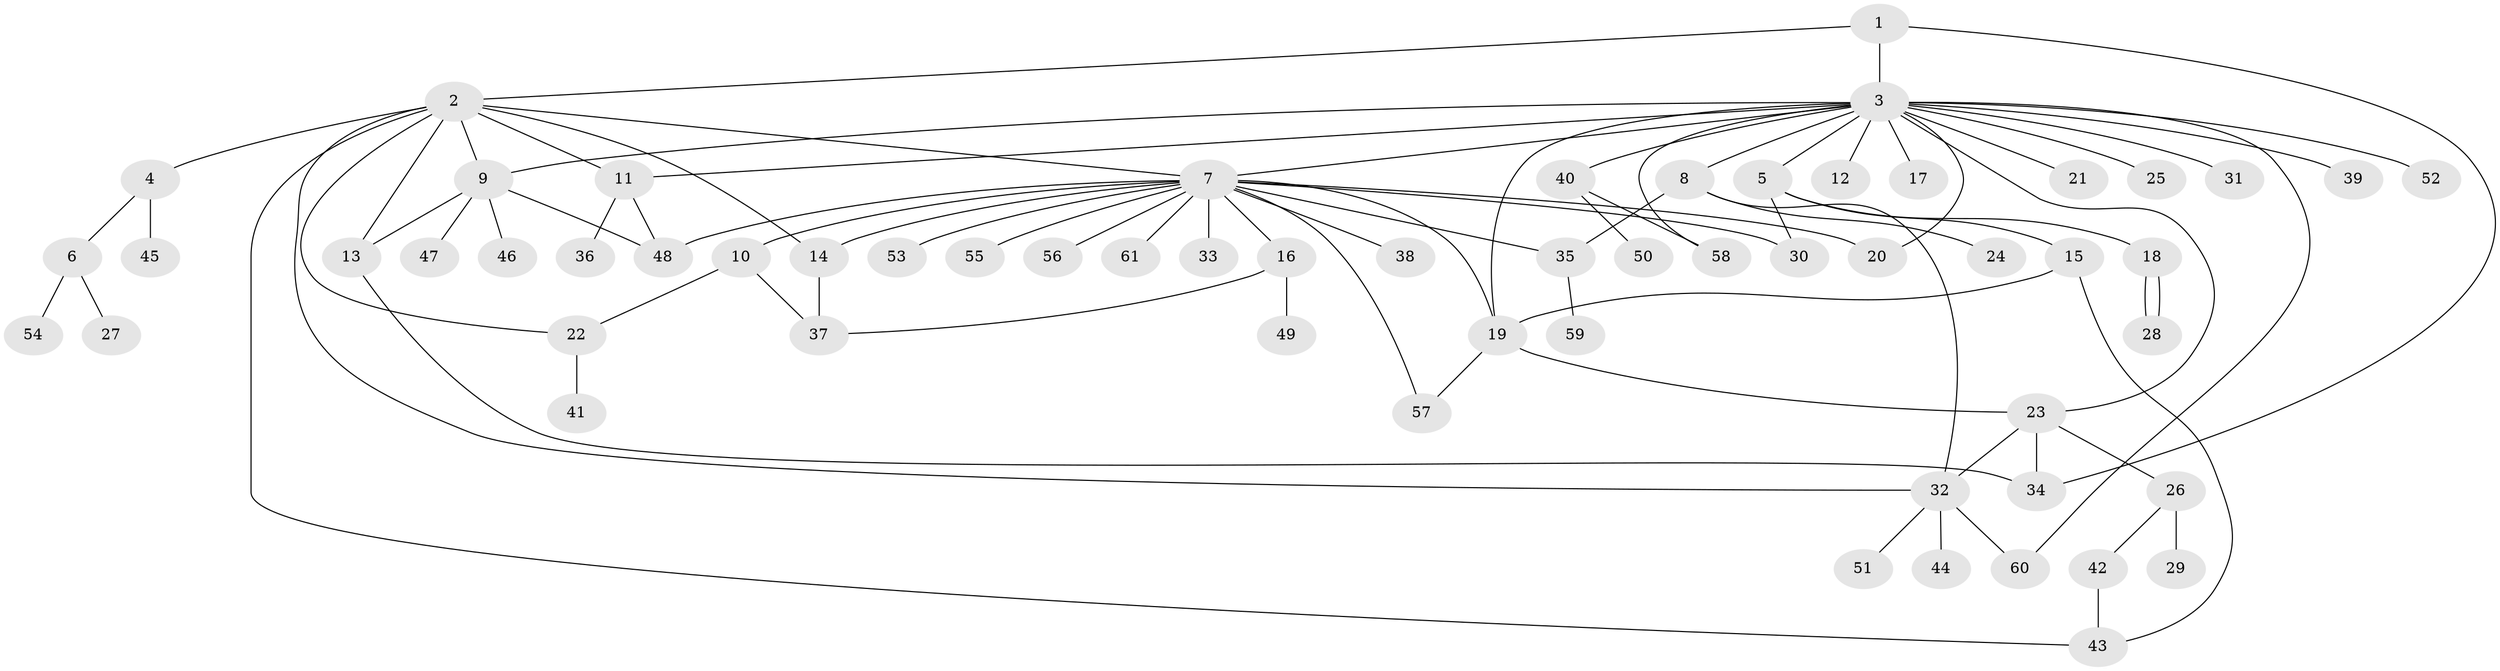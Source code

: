 // Generated by graph-tools (version 1.1) at 2025/14/03/09/25 04:14:37]
// undirected, 61 vertices, 86 edges
graph export_dot {
graph [start="1"]
  node [color=gray90,style=filled];
  1;
  2;
  3;
  4;
  5;
  6;
  7;
  8;
  9;
  10;
  11;
  12;
  13;
  14;
  15;
  16;
  17;
  18;
  19;
  20;
  21;
  22;
  23;
  24;
  25;
  26;
  27;
  28;
  29;
  30;
  31;
  32;
  33;
  34;
  35;
  36;
  37;
  38;
  39;
  40;
  41;
  42;
  43;
  44;
  45;
  46;
  47;
  48;
  49;
  50;
  51;
  52;
  53;
  54;
  55;
  56;
  57;
  58;
  59;
  60;
  61;
  1 -- 2;
  1 -- 3;
  1 -- 34;
  2 -- 4;
  2 -- 7;
  2 -- 9;
  2 -- 11;
  2 -- 13;
  2 -- 14;
  2 -- 22;
  2 -- 32;
  2 -- 43;
  3 -- 5;
  3 -- 7;
  3 -- 8;
  3 -- 9;
  3 -- 11;
  3 -- 12;
  3 -- 17;
  3 -- 19;
  3 -- 20;
  3 -- 21;
  3 -- 23;
  3 -- 25;
  3 -- 31;
  3 -- 39;
  3 -- 40;
  3 -- 52;
  3 -- 58;
  3 -- 60;
  4 -- 6;
  4 -- 45;
  5 -- 15;
  5 -- 18;
  5 -- 30;
  6 -- 27;
  6 -- 54;
  7 -- 10;
  7 -- 14;
  7 -- 16;
  7 -- 19;
  7 -- 20;
  7 -- 30;
  7 -- 33;
  7 -- 35;
  7 -- 38;
  7 -- 48;
  7 -- 53;
  7 -- 55;
  7 -- 56;
  7 -- 57;
  7 -- 61;
  8 -- 24;
  8 -- 32;
  8 -- 35;
  9 -- 13;
  9 -- 46;
  9 -- 47;
  9 -- 48;
  10 -- 22;
  10 -- 37;
  11 -- 36;
  11 -- 48;
  13 -- 34;
  14 -- 37;
  15 -- 19;
  15 -- 43;
  16 -- 37;
  16 -- 49;
  18 -- 28;
  18 -- 28;
  19 -- 23;
  19 -- 57;
  22 -- 41;
  23 -- 26;
  23 -- 32;
  23 -- 34;
  26 -- 29;
  26 -- 42;
  32 -- 44;
  32 -- 51;
  32 -- 60;
  35 -- 59;
  40 -- 50;
  40 -- 58;
  42 -- 43;
}
